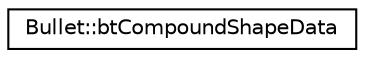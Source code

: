 digraph "Graphical Class Hierarchy"
{
  edge [fontname="Helvetica",fontsize="10",labelfontname="Helvetica",labelfontsize="10"];
  node [fontname="Helvetica",fontsize="10",shape=record];
  rankdir="LR";
  Node1 [label="Bullet::btCompoundShapeData",height=0.2,width=0.4,color="black", fillcolor="white", style="filled",URL="$class_bullet_1_1bt_compound_shape_data.html"];
}

